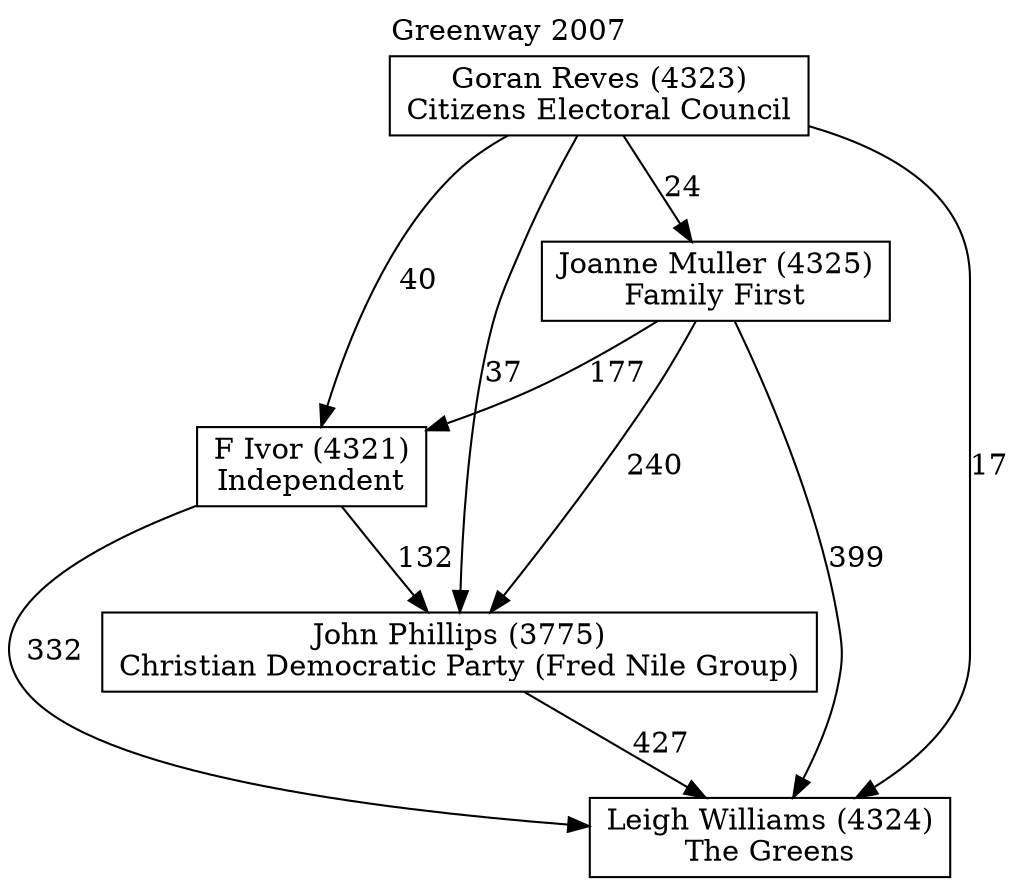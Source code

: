 // House preference flow
digraph "Leigh Williams (4324)_Greenway_2007" {
	graph [label="Greenway 2007" labelloc=t mclimit=10]
	node [shape=box]
	"F Ivor (4321)" [label="F Ivor (4321)
Independent"]
	"Goran Reves (4323)" [label="Goran Reves (4323)
Citizens Electoral Council"]
	"Joanne Muller (4325)" [label="Joanne Muller (4325)
Family First"]
	"John Phillips (3775)" [label="John Phillips (3775)
Christian Democratic Party (Fred Nile Group)"]
	"Leigh Williams (4324)" [label="Leigh Williams (4324)
The Greens"]
	"F Ivor (4321)" -> "John Phillips (3775)" [label=132]
	"F Ivor (4321)" -> "Leigh Williams (4324)" [label=332]
	"Goran Reves (4323)" -> "F Ivor (4321)" [label=40]
	"Goran Reves (4323)" -> "Joanne Muller (4325)" [label=24]
	"Goran Reves (4323)" -> "John Phillips (3775)" [label=37]
	"Goran Reves (4323)" -> "Leigh Williams (4324)" [label=17]
	"Joanne Muller (4325)" -> "F Ivor (4321)" [label=177]
	"Joanne Muller (4325)" -> "John Phillips (3775)" [label=240]
	"Joanne Muller (4325)" -> "Leigh Williams (4324)" [label=399]
	"John Phillips (3775)" -> "Leigh Williams (4324)" [label=427]
}
